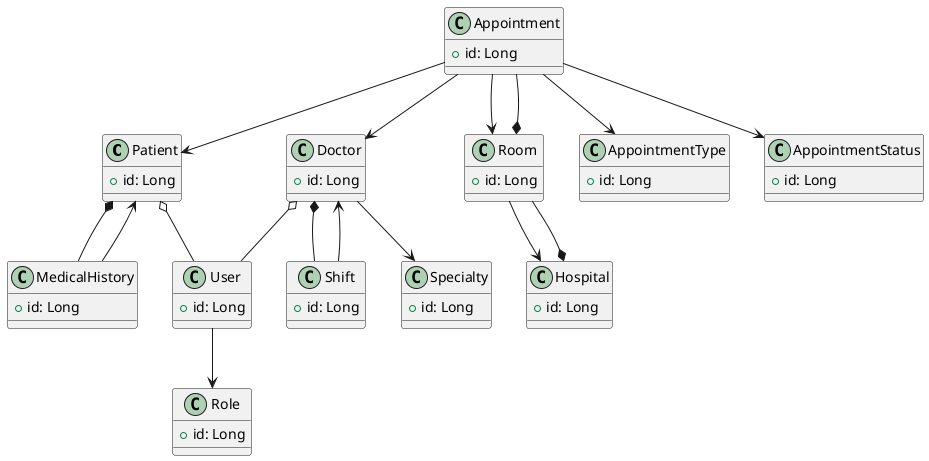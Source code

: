 @startuml UML Class Diagram

class Patient {
    +id: Long
}

class Doctor {
    +id: Long
}

class Appointment {
    +id: Long
}

class Room {
    +id: Long
}

class Hospital {
    +id: Long
}

class MedicalHistory {
    +id: Long
}

class Shift {
    +id: Long
}

class User {
    +id: Long
}

class Role {
    +id: Long
}

class AppointmentType {
    +id: Long
}

class AppointmentStatus {
    +id: Long
}

class Specialty {
    +id: Long
}

' Composition relationships
Hospital *-- Room
Room *-- Appointment
Patient *-- MedicalHistory
Doctor *-- Shift

' Association relationships
Patient o-- User
Doctor o-- User
User --> Role
Appointment --> AppointmentType
Appointment --> AppointmentStatus
Doctor --> Specialty
Appointment --> Patient
Appointment --> Doctor
Appointment --> Room
Room --> Hospital
MedicalHistory --> Patient
Shift --> Doctor

@enduml